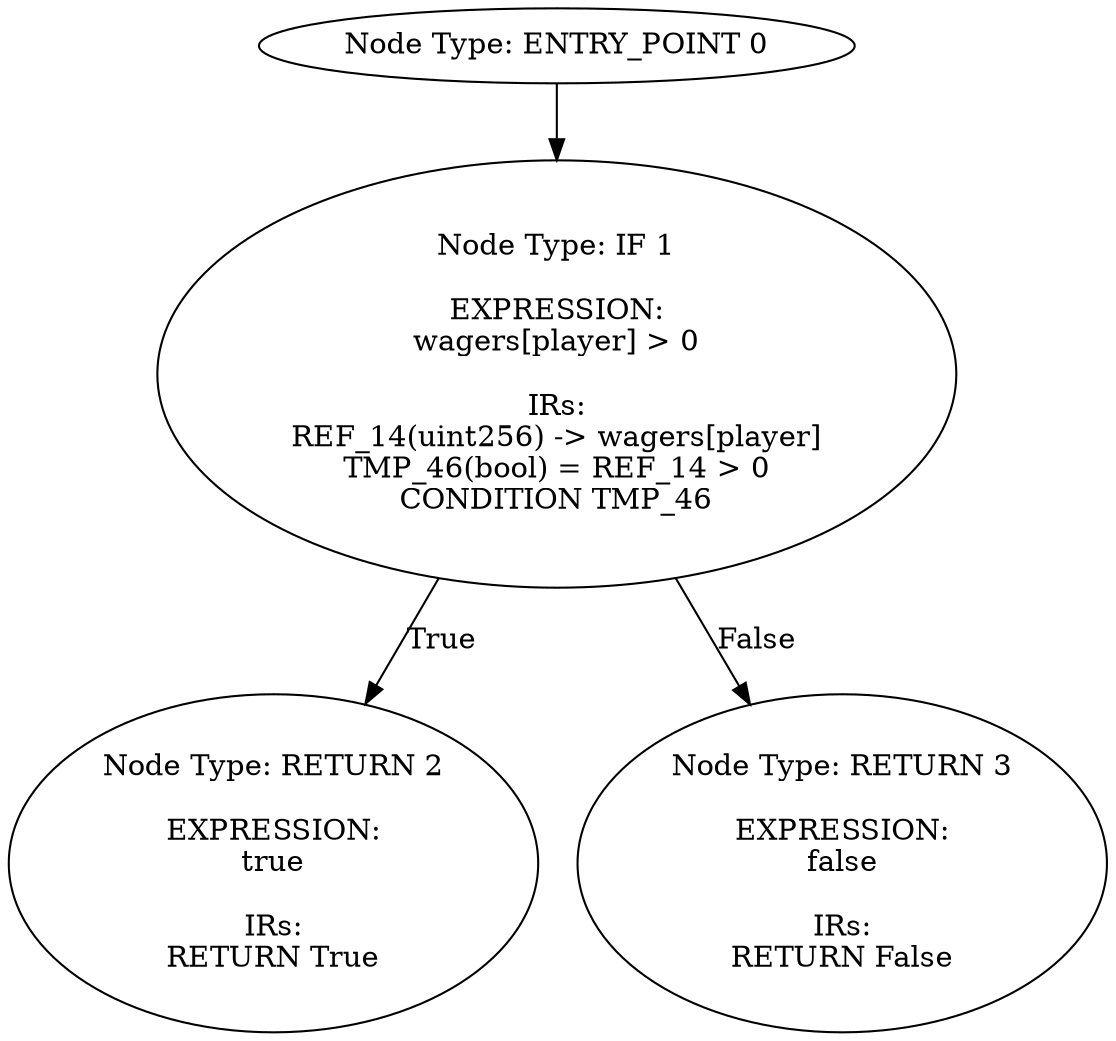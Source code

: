 digraph{
0[label="Node Type: ENTRY_POINT 0
"];
0->1;
1[label="Node Type: IF 1

EXPRESSION:
wagers[player] > 0

IRs:
REF_14(uint256) -> wagers[player]
TMP_46(bool) = REF_14 > 0
CONDITION TMP_46"];
1->2[label="True"];
1->3[label="False"];
2[label="Node Type: RETURN 2

EXPRESSION:
true

IRs:
RETURN True"];
3[label="Node Type: RETURN 3

EXPRESSION:
false

IRs:
RETURN False"];
}

